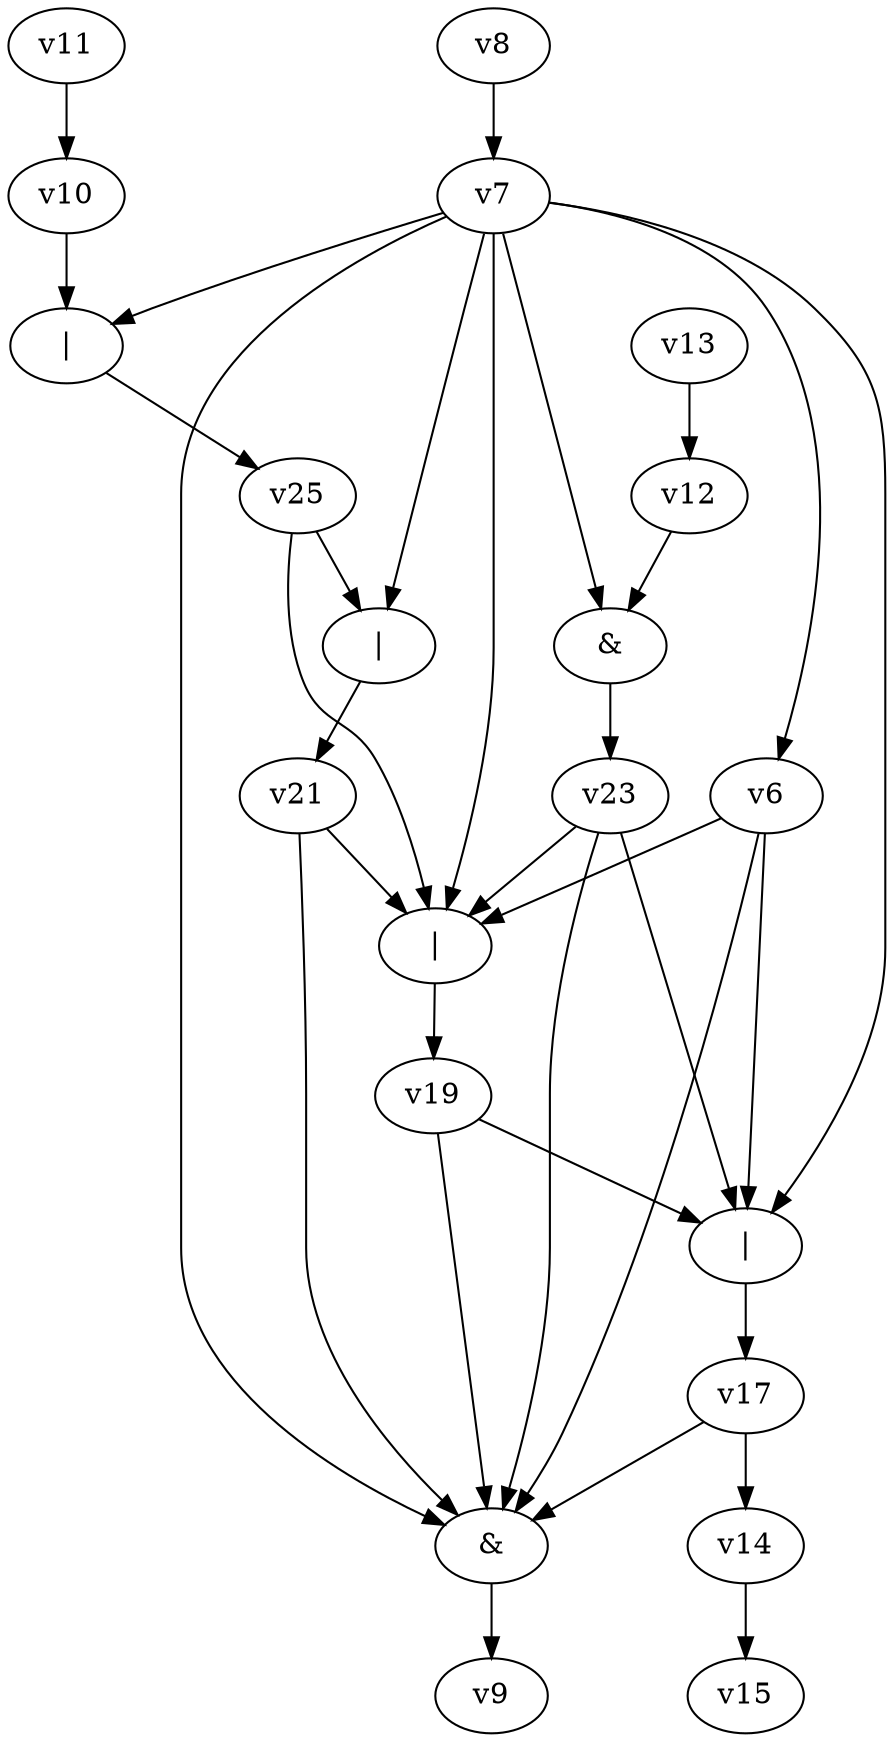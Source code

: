 digraph G { 
v0 [label="&"]; 
v16 [label="|"]; 
v18 [label="|"]; 
v20 [label="|"]; 
v22 [label="&"]; 
v24 [label="|"]; 
v0 -> v9;
v6 -> v0;
v6 -> v16 -> v17;
v6 -> v18 -> v19;
v7 -> v0;
v7 -> v6;
v7 -> v16;
v7 -> v18;
v7 -> v20 -> v21;
v7 -> v22 -> v23;
v7 -> v24 -> v25;
v8 -> v7;
v10 -> v24;
v11 -> v10;
v12 -> v22;
v13 -> v12;
v14 -> v15;
v17 -> v0;
v17 -> v14;
v19 -> v0;
v19 -> v16;
v21 -> v0;
v21 -> v18;
v23 -> v0;
v23 -> v16;
v23 -> v18;
v25 -> v18;
v25 -> v20;
}